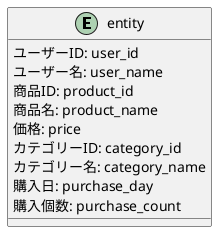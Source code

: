 @startuml entity
entity entity {
  ユーザーID: user_id
  ユーザー名: user_name
  商品ID: product_id
  商品名: product_name
  価格: price
  カテゴリーID: category_id
  カテゴリー名: category_name
  購入日: purchase_day
  購入個数: purchase_count
}
@enduml

'エンティティを定義できる
'ユーザー1のマイページ
'○購入履歴
'・購入商品1（4/14購入）
'【商品】iPhone 13
'【カテゴリー】スマートフォン
'【値段】100,000円
'・購入商品2（4/17購入）
'【商品】キリン一番搾り生ビール10本
'【カテゴリー】ビール
'【値段】2,000円
'ここで表示されている情報がサイトで必要となる全ての種類データであるとします（ユーザーや商品は他にも存在しています）。
'このサイトの、データとして保存すべきエンティティを全て箇条書きで列挙してください。


